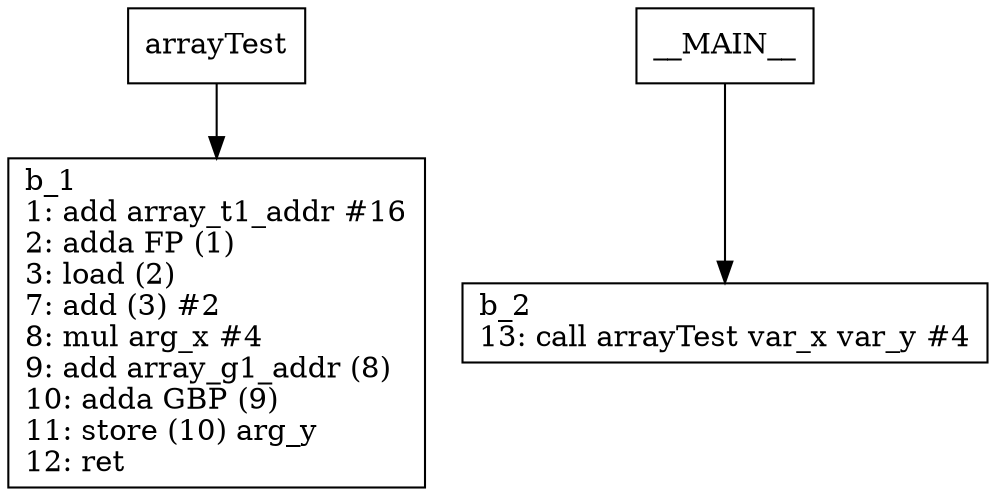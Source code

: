 digraph Computation {
node [shape=box];
arrayTest -> b_1;
b_1 [label="b_1\l1: add array_t1_addr #16\l2: adda FP (1)\l3: load (2)\l7: add (3) #2\l8: mul arg_x #4\l9: add array_g1_addr (8)\l10: adda GBP (9)\l11: store (10) arg_y\l12: ret \l"]
__MAIN__ -> b_2;
b_2 [label="b_2\l13: call arrayTest var_x var_y #4\l"]
}